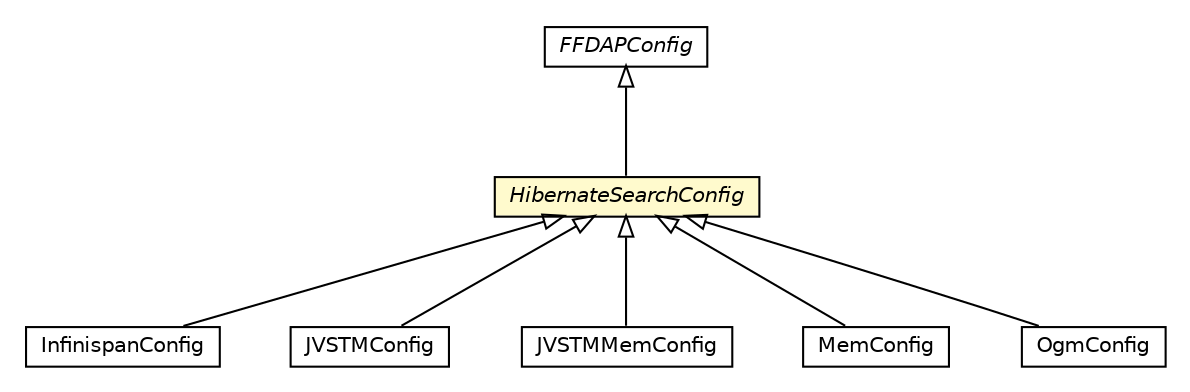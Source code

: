 #!/usr/local/bin/dot
#
# Class diagram 
# Generated by UMLGraph version 5.1 (http://www.umlgraph.org/)
#

digraph G {
	edge [fontname="Helvetica",fontsize=10,labelfontname="Helvetica",labelfontsize=10];
	node [fontname="Helvetica",fontsize=10,shape=plaintext];
	nodesep=0.25;
	ranksep=0.5;
	// pt.ist.fenixframework.dap.FFDAPConfig
	c90959 [label=<<table title="pt.ist.fenixframework.dap.FFDAPConfig" border="0" cellborder="1" cellspacing="0" cellpadding="2" port="p" href="../dap/FFDAPConfig.html">
		<tr><td><table border="0" cellspacing="0" cellpadding="1">
<tr><td align="center" balign="center"><font face="Helvetica-Oblique"> FFDAPConfig </font></td></tr>
		</table></td></tr>
		</table>>, fontname="Helvetica", fontcolor="black", fontsize=10.0];
	// pt.ist.fenixframework.hibernatesearch.HibernateSearchConfig
	c90962 [label=<<table title="pt.ist.fenixframework.hibernatesearch.HibernateSearchConfig" border="0" cellborder="1" cellspacing="0" cellpadding="2" port="p" bgcolor="lemonChiffon" href="./HibernateSearchConfig.html">
		<tr><td><table border="0" cellspacing="0" cellpadding="1">
<tr><td align="center" balign="center"><font face="Helvetica-Oblique"> HibernateSearchConfig </font></td></tr>
		</table></td></tr>
		</table>>, fontname="Helvetica", fontcolor="black", fontsize=10.0];
	// pt.ist.fenixframework.backend.infinispan.InfinispanConfig
	c90968 [label=<<table title="pt.ist.fenixframework.backend.infinispan.InfinispanConfig" border="0" cellborder="1" cellspacing="0" cellpadding="2" port="p" href="../backend/infinispan/InfinispanConfig.html">
		<tr><td><table border="0" cellspacing="0" cellpadding="1">
<tr><td align="center" balign="center"> InfinispanConfig </td></tr>
		</table></td></tr>
		</table>>, fontname="Helvetica", fontcolor="black", fontsize=10.0];
	// pt.ist.fenixframework.backend.jvstm.JVSTMConfig
	c90975 [label=<<table title="pt.ist.fenixframework.backend.jvstm.JVSTMConfig" border="0" cellborder="1" cellspacing="0" cellpadding="2" port="p" href="../backend/jvstm/JVSTMConfig.html">
		<tr><td><table border="0" cellspacing="0" cellpadding="1">
<tr><td align="center" balign="center"> JVSTMConfig </td></tr>
		</table></td></tr>
		</table>>, fontname="Helvetica", fontcolor="black", fontsize=10.0];
	// pt.ist.fenixframework.backend.jvstmmem.JVSTMMemConfig
	c91046 [label=<<table title="pt.ist.fenixframework.backend.jvstmmem.JVSTMMemConfig" border="0" cellborder="1" cellspacing="0" cellpadding="2" port="p" href="../backend/jvstmmem/JVSTMMemConfig.html">
		<tr><td><table border="0" cellspacing="0" cellpadding="1">
<tr><td align="center" balign="center"> JVSTMMemConfig </td></tr>
		</table></td></tr>
		</table>>, fontname="Helvetica", fontcolor="black", fontsize=10.0];
	// pt.ist.fenixframework.backend.mem.MemConfig
	c91111 [label=<<table title="pt.ist.fenixframework.backend.mem.MemConfig" border="0" cellborder="1" cellspacing="0" cellpadding="2" port="p" href="../backend/mem/MemConfig.html">
		<tr><td><table border="0" cellspacing="0" cellpadding="1">
<tr><td align="center" balign="center"> MemConfig </td></tr>
		</table></td></tr>
		</table>>, fontname="Helvetica", fontcolor="black", fontsize=10.0];
	// pt.ist.fenixframework.backend.ogm.OgmConfig
	c91118 [label=<<table title="pt.ist.fenixframework.backend.ogm.OgmConfig" border="0" cellborder="1" cellspacing="0" cellpadding="2" port="p" href="../backend/ogm/OgmConfig.html">
		<tr><td><table border="0" cellspacing="0" cellpadding="1">
<tr><td align="center" balign="center"> OgmConfig </td></tr>
		</table></td></tr>
		</table>>, fontname="Helvetica", fontcolor="black", fontsize=10.0];
	//pt.ist.fenixframework.hibernatesearch.HibernateSearchConfig extends pt.ist.fenixframework.dap.FFDAPConfig
	c90959:p -> c90962:p [dir=back,arrowtail=empty];
	//pt.ist.fenixframework.backend.infinispan.InfinispanConfig extends pt.ist.fenixframework.hibernatesearch.HibernateSearchConfig
	c90962:p -> c90968:p [dir=back,arrowtail=empty];
	//pt.ist.fenixframework.backend.jvstm.JVSTMConfig extends pt.ist.fenixframework.hibernatesearch.HibernateSearchConfig
	c90962:p -> c90975:p [dir=back,arrowtail=empty];
	//pt.ist.fenixframework.backend.jvstmmem.JVSTMMemConfig extends pt.ist.fenixframework.hibernatesearch.HibernateSearchConfig
	c90962:p -> c91046:p [dir=back,arrowtail=empty];
	//pt.ist.fenixframework.backend.mem.MemConfig extends pt.ist.fenixframework.hibernatesearch.HibernateSearchConfig
	c90962:p -> c91111:p [dir=back,arrowtail=empty];
	//pt.ist.fenixframework.backend.ogm.OgmConfig extends pt.ist.fenixframework.hibernatesearch.HibernateSearchConfig
	c90962:p -> c91118:p [dir=back,arrowtail=empty];
}

